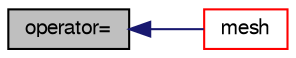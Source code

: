 digraph "operator="
{
  bgcolor="transparent";
  edge [fontname="FreeSans",fontsize="10",labelfontname="FreeSans",labelfontsize="10"];
  node [fontname="FreeSans",fontsize="10",shape=record];
  rankdir="LR";
  Node1003 [label="operator=",height=0.2,width=0.4,color="black", fillcolor="grey75", style="filled", fontcolor="black"];
  Node1003 -> Node1004 [dir="back",color="midnightblue",fontsize="10",style="solid",fontname="FreeSans"];
  Node1004 [label="mesh",height=0.2,width=0.4,color="red",URL="$a22442.html#a470f06cfb9b6ee887cd85d63de275607",tooltip="Return mesh reference. "];
}
